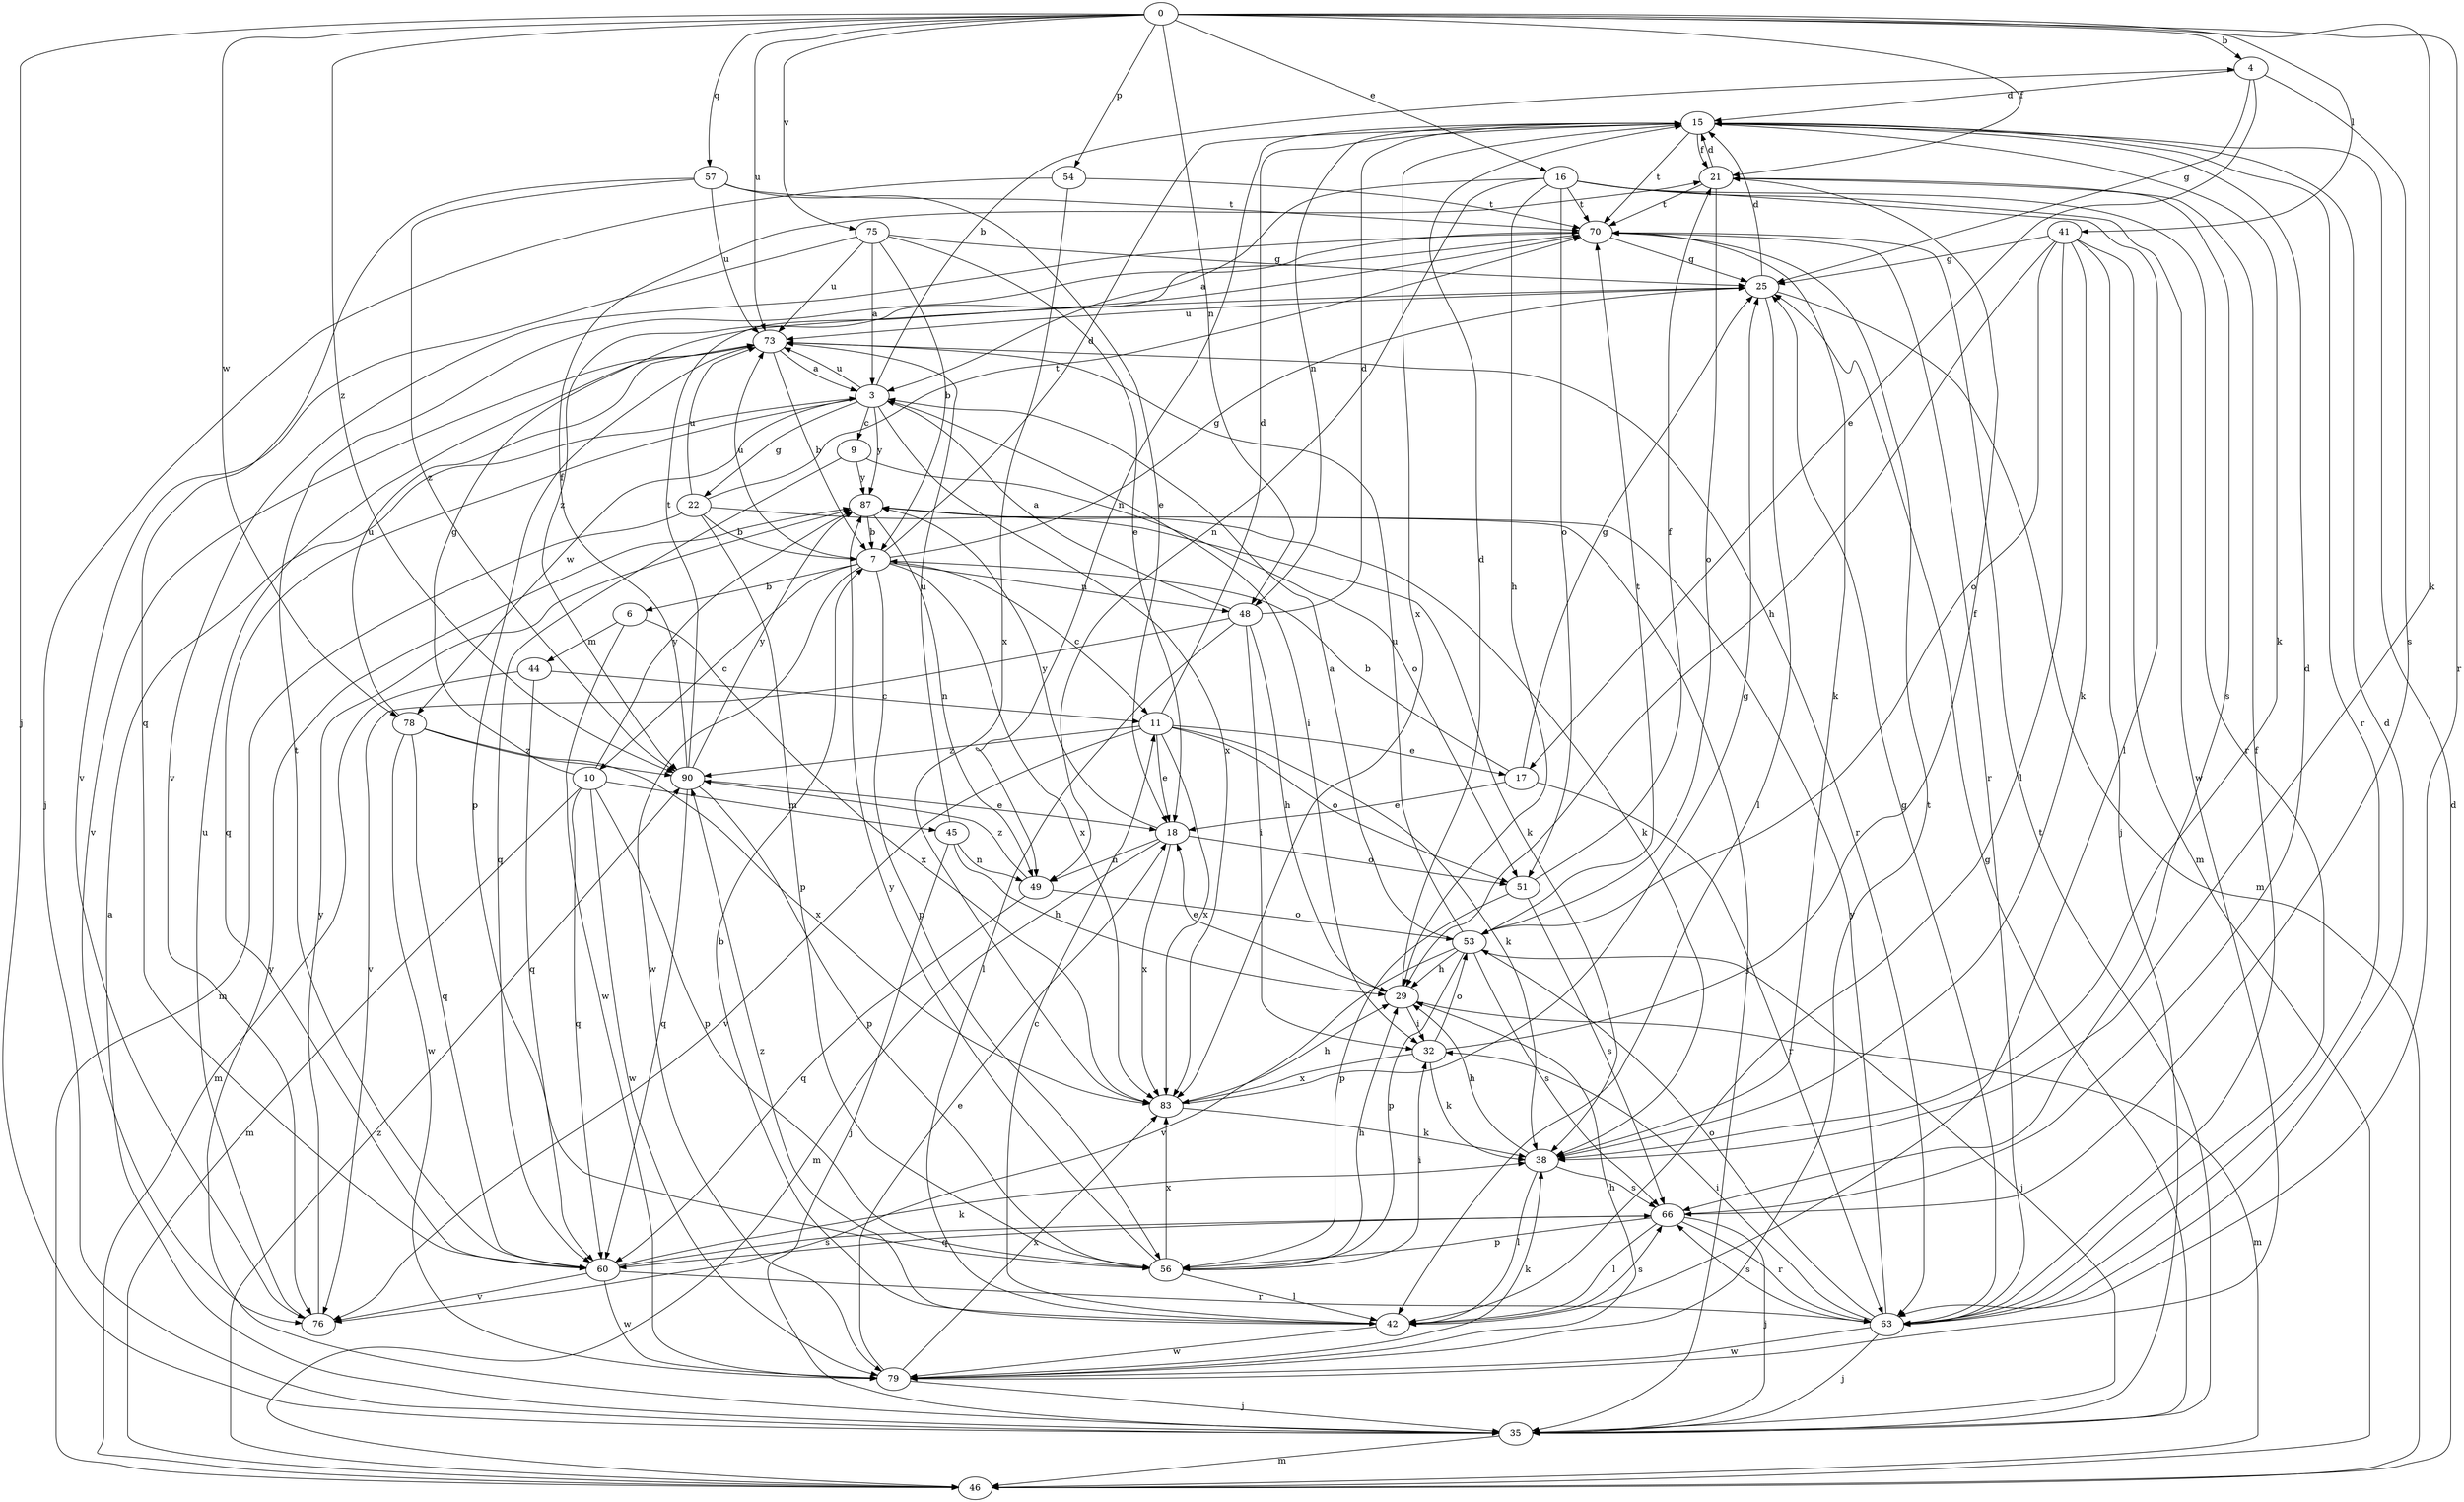strict digraph  {
0;
3;
4;
6;
7;
9;
10;
11;
15;
16;
17;
18;
21;
22;
25;
29;
32;
35;
38;
41;
42;
44;
45;
46;
48;
49;
51;
53;
54;
56;
57;
60;
63;
66;
70;
73;
75;
76;
78;
79;
83;
87;
90;
0 -> 4  [label=b];
0 -> 16  [label=e];
0 -> 21  [label=f];
0 -> 35  [label=j];
0 -> 38  [label=k];
0 -> 41  [label=l];
0 -> 48  [label=n];
0 -> 54  [label=p];
0 -> 57  [label=q];
0 -> 63  [label=r];
0 -> 73  [label=u];
0 -> 75  [label=v];
0 -> 78  [label=w];
0 -> 90  [label=z];
3 -> 4  [label=b];
3 -> 9  [label=c];
3 -> 22  [label=g];
3 -> 32  [label=i];
3 -> 60  [label=q];
3 -> 73  [label=u];
3 -> 78  [label=w];
3 -> 83  [label=x];
3 -> 87  [label=y];
4 -> 15  [label=d];
4 -> 17  [label=e];
4 -> 25  [label=g];
4 -> 66  [label=s];
6 -> 44  [label=m];
6 -> 79  [label=w];
6 -> 83  [label=x];
7 -> 6  [label=b];
7 -> 10  [label=c];
7 -> 11  [label=c];
7 -> 15  [label=d];
7 -> 25  [label=g];
7 -> 48  [label=n];
7 -> 56  [label=p];
7 -> 73  [label=u];
7 -> 79  [label=w];
7 -> 83  [label=x];
9 -> 51  [label=o];
9 -> 60  [label=q];
9 -> 87  [label=y];
10 -> 25  [label=g];
10 -> 45  [label=m];
10 -> 46  [label=m];
10 -> 56  [label=p];
10 -> 60  [label=q];
10 -> 79  [label=w];
10 -> 87  [label=y];
11 -> 15  [label=d];
11 -> 17  [label=e];
11 -> 18  [label=e];
11 -> 38  [label=k];
11 -> 51  [label=o];
11 -> 76  [label=v];
11 -> 83  [label=x];
11 -> 90  [label=z];
15 -> 21  [label=f];
15 -> 38  [label=k];
15 -> 48  [label=n];
15 -> 49  [label=n];
15 -> 63  [label=r];
15 -> 70  [label=t];
15 -> 83  [label=x];
16 -> 3  [label=a];
16 -> 29  [label=h];
16 -> 42  [label=l];
16 -> 49  [label=n];
16 -> 51  [label=o];
16 -> 63  [label=r];
16 -> 70  [label=t];
16 -> 79  [label=w];
17 -> 7  [label=b];
17 -> 18  [label=e];
17 -> 25  [label=g];
17 -> 63  [label=r];
18 -> 46  [label=m];
18 -> 49  [label=n];
18 -> 51  [label=o];
18 -> 83  [label=x];
18 -> 87  [label=y];
21 -> 15  [label=d];
21 -> 53  [label=o];
21 -> 66  [label=s];
21 -> 70  [label=t];
22 -> 7  [label=b];
22 -> 38  [label=k];
22 -> 46  [label=m];
22 -> 56  [label=p];
22 -> 70  [label=t];
22 -> 73  [label=u];
25 -> 15  [label=d];
25 -> 42  [label=l];
25 -> 46  [label=m];
25 -> 73  [label=u];
29 -> 15  [label=d];
29 -> 18  [label=e];
29 -> 32  [label=i];
29 -> 46  [label=m];
32 -> 21  [label=f];
32 -> 38  [label=k];
32 -> 53  [label=o];
32 -> 83  [label=x];
35 -> 3  [label=a];
35 -> 25  [label=g];
35 -> 46  [label=m];
35 -> 70  [label=t];
35 -> 87  [label=y];
38 -> 29  [label=h];
38 -> 42  [label=l];
38 -> 66  [label=s];
41 -> 25  [label=g];
41 -> 29  [label=h];
41 -> 35  [label=j];
41 -> 38  [label=k];
41 -> 42  [label=l];
41 -> 46  [label=m];
41 -> 53  [label=o];
42 -> 7  [label=b];
42 -> 11  [label=c];
42 -> 66  [label=s];
42 -> 79  [label=w];
42 -> 90  [label=z];
44 -> 11  [label=c];
44 -> 46  [label=m];
44 -> 60  [label=q];
45 -> 29  [label=h];
45 -> 35  [label=j];
45 -> 49  [label=n];
45 -> 73  [label=u];
46 -> 15  [label=d];
46 -> 90  [label=z];
48 -> 3  [label=a];
48 -> 15  [label=d];
48 -> 29  [label=h];
48 -> 32  [label=i];
48 -> 42  [label=l];
48 -> 76  [label=v];
49 -> 53  [label=o];
49 -> 60  [label=q];
49 -> 90  [label=z];
51 -> 21  [label=f];
51 -> 56  [label=p];
51 -> 66  [label=s];
53 -> 3  [label=a];
53 -> 29  [label=h];
53 -> 35  [label=j];
53 -> 56  [label=p];
53 -> 66  [label=s];
53 -> 70  [label=t];
53 -> 73  [label=u];
53 -> 76  [label=v];
54 -> 35  [label=j];
54 -> 70  [label=t];
54 -> 83  [label=x];
56 -> 29  [label=h];
56 -> 32  [label=i];
56 -> 42  [label=l];
56 -> 83  [label=x];
56 -> 87  [label=y];
57 -> 18  [label=e];
57 -> 60  [label=q];
57 -> 70  [label=t];
57 -> 73  [label=u];
57 -> 90  [label=z];
60 -> 38  [label=k];
60 -> 63  [label=r];
60 -> 66  [label=s];
60 -> 70  [label=t];
60 -> 76  [label=v];
60 -> 79  [label=w];
63 -> 15  [label=d];
63 -> 21  [label=f];
63 -> 25  [label=g];
63 -> 32  [label=i];
63 -> 35  [label=j];
63 -> 53  [label=o];
63 -> 66  [label=s];
63 -> 79  [label=w];
63 -> 87  [label=y];
66 -> 15  [label=d];
66 -> 35  [label=j];
66 -> 42  [label=l];
66 -> 56  [label=p];
66 -> 60  [label=q];
66 -> 63  [label=r];
70 -> 25  [label=g];
70 -> 38  [label=k];
70 -> 63  [label=r];
70 -> 76  [label=v];
70 -> 90  [label=z];
73 -> 3  [label=a];
73 -> 7  [label=b];
73 -> 56  [label=p];
73 -> 63  [label=r];
73 -> 76  [label=v];
75 -> 3  [label=a];
75 -> 7  [label=b];
75 -> 18  [label=e];
75 -> 25  [label=g];
75 -> 73  [label=u];
75 -> 76  [label=v];
76 -> 73  [label=u];
76 -> 87  [label=y];
78 -> 60  [label=q];
78 -> 73  [label=u];
78 -> 79  [label=w];
78 -> 83  [label=x];
78 -> 90  [label=z];
79 -> 18  [label=e];
79 -> 29  [label=h];
79 -> 35  [label=j];
79 -> 38  [label=k];
79 -> 70  [label=t];
79 -> 83  [label=x];
83 -> 25  [label=g];
83 -> 29  [label=h];
83 -> 38  [label=k];
87 -> 7  [label=b];
87 -> 35  [label=j];
87 -> 38  [label=k];
87 -> 49  [label=n];
90 -> 18  [label=e];
90 -> 21  [label=f];
90 -> 56  [label=p];
90 -> 60  [label=q];
90 -> 70  [label=t];
90 -> 87  [label=y];
}
